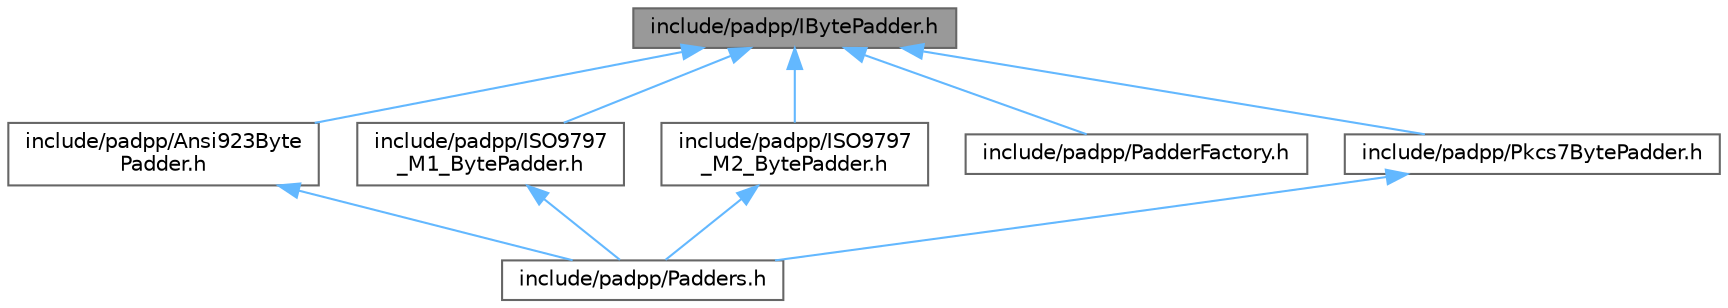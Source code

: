 digraph "include/padpp/IBytePadder.h"
{
 // LATEX_PDF_SIZE
  bgcolor="transparent";
  edge [fontname=Helvetica,fontsize=10,labelfontname=Helvetica,labelfontsize=10];
  node [fontname=Helvetica,fontsize=10,shape=box,height=0.2,width=0.4];
  Node1 [id="Node000001",label="include/padpp/IBytePadder.h",height=0.2,width=0.4,color="gray40", fillcolor="grey60", style="filled", fontcolor="black",tooltip=" "];
  Node1 -> Node2 [id="edge1_Node000001_Node000002",dir="back",color="steelblue1",style="solid",tooltip=" "];
  Node2 [id="Node000002",label="include/padpp/Ansi923Byte\lPadder.h",height=0.2,width=0.4,color="grey40", fillcolor="white", style="filled",URL="$db/d6a/padpp_2Ansi923BytePadder_8h.html",tooltip=" "];
  Node2 -> Node3 [id="edge2_Node000002_Node000003",dir="back",color="steelblue1",style="solid",tooltip=" "];
  Node3 [id="Node000003",label="include/padpp/Padders.h",height=0.2,width=0.4,color="grey40", fillcolor="white", style="filled",URL="$d4/d19/padpp_2Padders_8h.html",tooltip=" "];
  Node1 -> Node4 [id="edge3_Node000001_Node000004",dir="back",color="steelblue1",style="solid",tooltip=" "];
  Node4 [id="Node000004",label="include/padpp/ISO9797\l_M1_BytePadder.h",height=0.2,width=0.4,color="grey40", fillcolor="white", style="filled",URL="$d9/d4b/padpp_2ISO9797__M1__BytePadder_8h.html",tooltip=" "];
  Node4 -> Node3 [id="edge4_Node000004_Node000003",dir="back",color="steelblue1",style="solid",tooltip=" "];
  Node1 -> Node5 [id="edge5_Node000001_Node000005",dir="back",color="steelblue1",style="solid",tooltip=" "];
  Node5 [id="Node000005",label="include/padpp/ISO9797\l_M2_BytePadder.h",height=0.2,width=0.4,color="grey40", fillcolor="white", style="filled",URL="$dd/dee/padpp_2ISO9797__M2__BytePadder_8h.html",tooltip=" "];
  Node5 -> Node3 [id="edge6_Node000005_Node000003",dir="back",color="steelblue1",style="solid",tooltip=" "];
  Node1 -> Node6 [id="edge7_Node000001_Node000006",dir="back",color="steelblue1",style="solid",tooltip=" "];
  Node6 [id="Node000006",label="include/padpp/PadderFactory.h",height=0.2,width=0.4,color="grey40", fillcolor="white", style="filled",URL="$d3/d8c/padpp_2PadderFactory_8h.html",tooltip=" "];
  Node1 -> Node7 [id="edge8_Node000001_Node000007",dir="back",color="steelblue1",style="solid",tooltip=" "];
  Node7 [id="Node000007",label="include/padpp/Pkcs7BytePadder.h",height=0.2,width=0.4,color="grey40", fillcolor="white", style="filled",URL="$d4/d78/padpp_2Pkcs7BytePadder_8h.html",tooltip=" "];
  Node7 -> Node3 [id="edge9_Node000007_Node000003",dir="back",color="steelblue1",style="solid",tooltip=" "];
}
